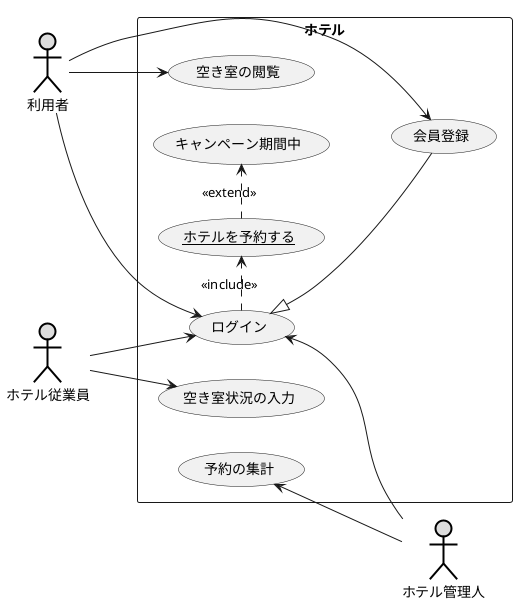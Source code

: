 @startuml 演習2-8
left to right direction
actor 利用者#DDDDDD;line:black;line.bold;
actor ホテル管理人#DDDDDD;line:black;line.bold;
actor ホテル従業員#DDDDDD;line:black;line.bold;
rectangle ホテル{
usecase 空き室の閲覧
usecase キャンペーン期間中
usecase (<u>ホテルを予約する</u>)as input
usecase 空き室状況の入力
usecase 予約の集計
usecase ログイン
usecase 会員登録
}
利用者-->会員登録
ログイン<|--会員登録
ログイン.>input : << include>>
input .>(キャンペーン期間中) : <<extend>>
利用者-->ログイン
利用者-->空き室の閲覧
ログイン<-- ホテル管理人
ホテル管理人-->予約の集計
ホテル従業員-->空き室状況の入力
ホテル従業員-->ログイン
@enduml